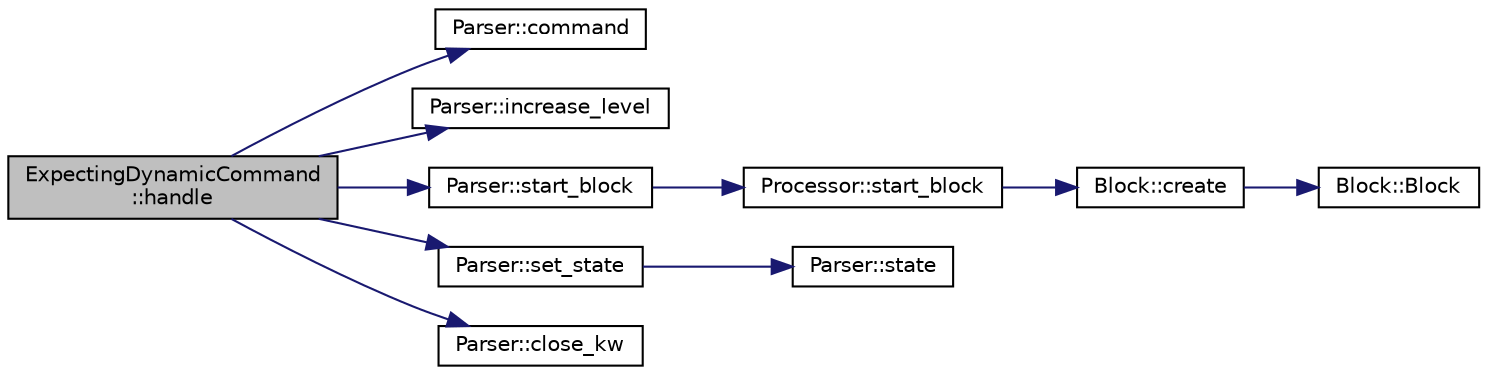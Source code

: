 digraph "ExpectingDynamicCommand::handle"
{
 // INTERACTIVE_SVG=YES
  edge [fontname="Helvetica",fontsize="10",labelfontname="Helvetica",labelfontsize="10"];
  node [fontname="Helvetica",fontsize="10",shape=record];
  rankdir="LR";
  Node1 [label="ExpectingDynamicCommand\l::handle",height=0.2,width=0.4,color="black", fillcolor="grey75", style="filled" fontcolor="black"];
  Node1 -> Node2 [color="midnightblue",fontsize="10",style="solid",fontname="Helvetica"];
  Node2 [label="Parser::command",height=0.2,width=0.4,color="black", fillcolor="white", style="filled",URL="$class_parser.html#a4a56ee42a07d0d4eb5f65f4cff4509b1"];
  Node1 -> Node3 [color="midnightblue",fontsize="10",style="solid",fontname="Helvetica"];
  Node3 [label="Parser::increase_level",height=0.2,width=0.4,color="black", fillcolor="white", style="filled",URL="$class_parser.html#a652ced77dc55178735d0485e030295dd"];
  Node1 -> Node4 [color="midnightblue",fontsize="10",style="solid",fontname="Helvetica"];
  Node4 [label="Parser::start_block",height=0.2,width=0.4,color="black", fillcolor="white", style="filled",URL="$class_parser.html#a424c76da56189900b2c67129db9f0903"];
  Node4 -> Node5 [color="midnightblue",fontsize="10",style="solid",fontname="Helvetica"];
  Node5 [label="Processor::start_block",height=0.2,width=0.4,color="black", fillcolor="white", style="filled",URL="$class_processor.html#a4e49ea52df0168e27ebdde3abd22f875"];
  Node5 -> Node6 [color="midnightblue",fontsize="10",style="solid",fontname="Helvetica"];
  Node6 [label="Block::create",height=0.2,width=0.4,color="black", fillcolor="white", style="filled",URL="$class_block.html#a28f1bb418f67d7d1498a00363f282ba4"];
  Node6 -> Node7 [color="midnightblue",fontsize="10",style="solid",fontname="Helvetica"];
  Node7 [label="Block::Block",height=0.2,width=0.4,color="black", fillcolor="white", style="filled",URL="$class_block.html#a37658a946bf5067ad01d68d9ff086adc"];
  Node1 -> Node8 [color="midnightblue",fontsize="10",style="solid",fontname="Helvetica"];
  Node8 [label="Parser::set_state",height=0.2,width=0.4,color="black", fillcolor="white", style="filled",URL="$class_parser.html#ae360b42d0b240bef4027a1d7e9b8ebda"];
  Node8 -> Node9 [color="midnightblue",fontsize="10",style="solid",fontname="Helvetica"];
  Node9 [label="Parser::state",height=0.2,width=0.4,color="black", fillcolor="white", style="filled",URL="$class_parser.html#a1f7ec65e9c2ee547dd21f5bb7ca1d013"];
  Node1 -> Node10 [color="midnightblue",fontsize="10",style="solid",fontname="Helvetica"];
  Node10 [label="Parser::close_kw",height=0.2,width=0.4,color="black", fillcolor="white", style="filled",URL="$class_parser.html#a36ffe189afbecfca12a3da2ae5691a9d"];
}
